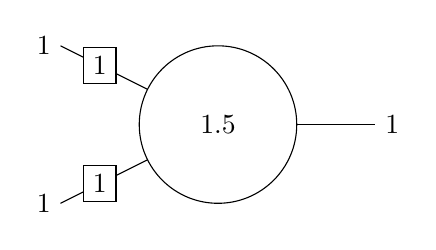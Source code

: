 % !TEX root = ../main.tex
\begin{tikzpicture}

\tikzstyle{box} = [rectangle, draw, fill=white]

\coordinate (a) at (0, 0);
\coordinate (b) at (-2, 1);
\coordinate (c) at (-2, -1);
\coordinate (d) at (2, 0);

\draw (b) -- (a);
\node [box] at ($(b)!0.25!(a)$) {$1$};
\node[left] at (b) {$1$};

\draw (c) -- (a);
\node [box] at ($(c)!0.25!(a)$) {$1$};
\node[left] at (c) {$1$};

\draw (a) -- (d);
\node[right] at (d) {$1$};

\filldraw[fill=white] (a) circle (1) node{$1.5$};

\end{tikzpicture}
